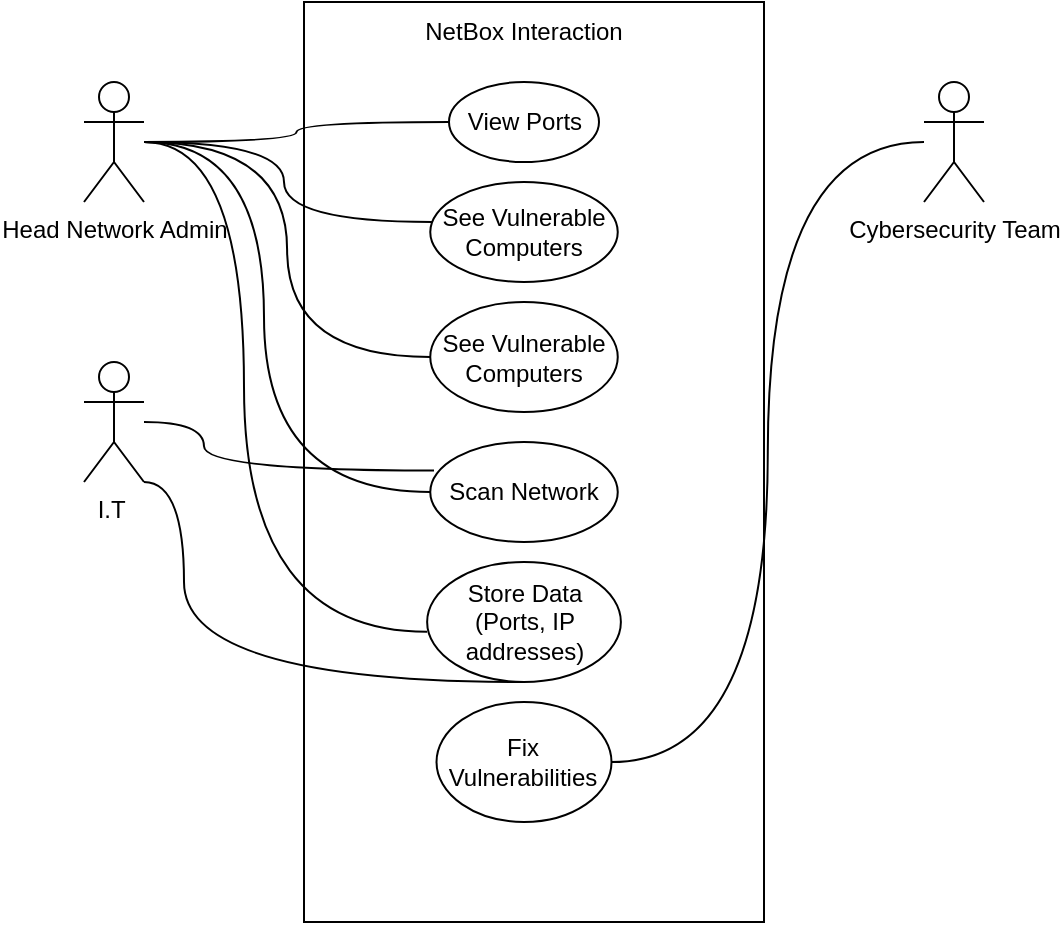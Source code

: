 <mxfile version="16.6.3" type="github">
  <diagram id="mhR2qudS5DFdrRpiVGxn" name="Page-1">
    <mxGraphModel dx="789" dy="432" grid="1" gridSize="10" guides="1" tooltips="1" connect="1" arrows="1" fold="1" page="1" pageScale="1" pageWidth="1200" pageHeight="1600" math="0" shadow="0">
      <root>
        <mxCell id="0" />
        <mxCell id="1" parent="0" />
        <mxCell id="v0xL7fq01jOye4uk8HW2-1" value="Head Network Admin" style="shape=umlActor;verticalLabelPosition=bottom;verticalAlign=top;html=1;outlineConnect=0;" vertex="1" parent="1">
          <mxGeometry x="360" y="240" width="30" height="60" as="geometry" />
        </mxCell>
        <mxCell id="v0xL7fq01jOye4uk8HW2-2" value="I.T&amp;nbsp;" style="shape=umlActor;verticalLabelPosition=bottom;verticalAlign=top;html=1;outlineConnect=0;" vertex="1" parent="1">
          <mxGeometry x="360" y="380" width="30" height="60" as="geometry" />
        </mxCell>
        <mxCell id="v0xL7fq01jOye4uk8HW2-5" value="" style="rounded=0;whiteSpace=wrap;html=1;" vertex="1" parent="1">
          <mxGeometry x="470" y="200" width="230" height="460" as="geometry" />
        </mxCell>
        <mxCell id="v0xL7fq01jOye4uk8HW2-6" value="NetBox Interaction" style="text;html=1;strokeColor=none;fillColor=none;align=center;verticalAlign=middle;whiteSpace=wrap;rounded=0;" vertex="1" parent="1">
          <mxGeometry x="520.01" y="200" width="120" height="30" as="geometry" />
        </mxCell>
        <mxCell id="v0xL7fq01jOye4uk8HW2-7" value="View Ports" style="ellipse;whiteSpace=wrap;html=1;" vertex="1" parent="1">
          <mxGeometry x="542.5" y="240" width="75" height="40" as="geometry" />
        </mxCell>
        <mxCell id="v0xL7fq01jOye4uk8HW2-8" value="See Vulnerable Computers" style="ellipse;whiteSpace=wrap;html=1;" vertex="1" parent="1">
          <mxGeometry x="533.13" y="290" width="93.75" height="50" as="geometry" />
        </mxCell>
        <mxCell id="v0xL7fq01jOye4uk8HW2-9" value="See Vulnerable Computers" style="ellipse;whiteSpace=wrap;html=1;" vertex="1" parent="1">
          <mxGeometry x="533.13" y="350" width="93.75" height="55" as="geometry" />
        </mxCell>
        <mxCell id="v0xL7fq01jOye4uk8HW2-10" value="Scan Network" style="ellipse;whiteSpace=wrap;html=1;" vertex="1" parent="1">
          <mxGeometry x="533.13" y="420" width="93.75" height="50" as="geometry" />
        </mxCell>
        <mxCell id="v0xL7fq01jOye4uk8HW2-11" value="Store Data&lt;br&gt;(Ports, IP addresses)" style="ellipse;whiteSpace=wrap;html=1;" vertex="1" parent="1">
          <mxGeometry x="531.57" y="480" width="96.87" height="60" as="geometry" />
        </mxCell>
        <mxCell id="v0xL7fq01jOye4uk8HW2-12" style="edgeStyle=orthogonalEdgeStyle;orthogonalLoop=1;jettySize=auto;html=1;endArrow=none;endFill=0;curved=1;" edge="1" parent="1" source="v0xL7fq01jOye4uk8HW2-1" target="v0xL7fq01jOye4uk8HW2-7">
          <mxGeometry relative="1" as="geometry" />
        </mxCell>
        <mxCell id="v0xL7fq01jOye4uk8HW2-13" style="edgeStyle=orthogonalEdgeStyle;orthogonalLoop=1;jettySize=auto;html=1;endArrow=none;endFill=0;curved=1;" edge="1" parent="1" source="v0xL7fq01jOye4uk8HW2-1" target="v0xL7fq01jOye4uk8HW2-8">
          <mxGeometry relative="1" as="geometry">
            <Array as="points">
              <mxPoint x="460" y="270" />
              <mxPoint x="460" y="310" />
            </Array>
          </mxGeometry>
        </mxCell>
        <mxCell id="v0xL7fq01jOye4uk8HW2-14" style="edgeStyle=orthogonalEdgeStyle;orthogonalLoop=1;jettySize=auto;html=1;entryX=0;entryY=0.5;entryDx=0;entryDy=0;endArrow=none;endFill=0;curved=1;" edge="1" parent="1" source="v0xL7fq01jOye4uk8HW2-1" target="v0xL7fq01jOye4uk8HW2-9">
          <mxGeometry relative="1" as="geometry" />
        </mxCell>
        <mxCell id="v0xL7fq01jOye4uk8HW2-15" style="edgeStyle=orthogonalEdgeStyle;orthogonalLoop=1;jettySize=auto;html=1;entryX=0;entryY=0.5;entryDx=0;entryDy=0;endArrow=none;endFill=0;curved=1;" edge="1" parent="1" source="v0xL7fq01jOye4uk8HW2-1" target="v0xL7fq01jOye4uk8HW2-10">
          <mxGeometry relative="1" as="geometry">
            <Array as="points">
              <mxPoint x="450" y="270" />
              <mxPoint x="450" y="445" />
            </Array>
          </mxGeometry>
        </mxCell>
        <mxCell id="v0xL7fq01jOye4uk8HW2-16" style="edgeStyle=orthogonalEdgeStyle;orthogonalLoop=1;jettySize=auto;html=1;entryX=0;entryY=0.581;entryDx=0;entryDy=0;entryPerimeter=0;endArrow=none;endFill=0;curved=1;" edge="1" parent="1" source="v0xL7fq01jOye4uk8HW2-1" target="v0xL7fq01jOye4uk8HW2-11">
          <mxGeometry relative="1" as="geometry">
            <Array as="points">
              <mxPoint x="440" y="270" />
              <mxPoint x="440" y="515" />
            </Array>
          </mxGeometry>
        </mxCell>
        <mxCell id="v0xL7fq01jOye4uk8HW2-17" style="edgeStyle=orthogonalEdgeStyle;orthogonalLoop=1;jettySize=auto;html=1;entryX=0.02;entryY=0.286;entryDx=0;entryDy=0;entryPerimeter=0;endArrow=none;endFill=0;curved=1;" edge="1" parent="1" source="v0xL7fq01jOye4uk8HW2-2" target="v0xL7fq01jOye4uk8HW2-10">
          <mxGeometry relative="1" as="geometry">
            <Array as="points">
              <mxPoint x="420" y="410" />
              <mxPoint x="420" y="434" />
            </Array>
          </mxGeometry>
        </mxCell>
        <mxCell id="v0xL7fq01jOye4uk8HW2-18" style="edgeStyle=orthogonalEdgeStyle;orthogonalLoop=1;jettySize=auto;html=1;endArrow=none;endFill=0;entryX=0.5;entryY=1;entryDx=0;entryDy=0;curved=1;exitX=1;exitY=1;exitDx=0;exitDy=0;exitPerimeter=0;" edge="1" parent="1" source="v0xL7fq01jOye4uk8HW2-2" target="v0xL7fq01jOye4uk8HW2-11">
          <mxGeometry relative="1" as="geometry">
            <mxPoint x="440" y="550" as="targetPoint" />
            <Array as="points">
              <mxPoint x="410" y="440" />
              <mxPoint x="410" y="540" />
            </Array>
          </mxGeometry>
        </mxCell>
        <mxCell id="v0xL7fq01jOye4uk8HW2-25" style="edgeStyle=orthogonalEdgeStyle;curved=1;orthogonalLoop=1;jettySize=auto;html=1;entryX=1;entryY=0.5;entryDx=0;entryDy=0;endArrow=none;endFill=0;" edge="1" parent="1" source="v0xL7fq01jOye4uk8HW2-19" target="v0xL7fq01jOye4uk8HW2-22">
          <mxGeometry relative="1" as="geometry" />
        </mxCell>
        <mxCell id="v0xL7fq01jOye4uk8HW2-19" value="Cybersecurity Team" style="shape=umlActor;verticalLabelPosition=bottom;verticalAlign=top;html=1;outlineConnect=0;" vertex="1" parent="1">
          <mxGeometry x="780" y="240" width="30" height="60" as="geometry" />
        </mxCell>
        <mxCell id="v0xL7fq01jOye4uk8HW2-22" value="Fix Vulnerabilities" style="ellipse;whiteSpace=wrap;html=1;" vertex="1" parent="1">
          <mxGeometry x="536.26" y="550" width="87.49" height="60" as="geometry" />
        </mxCell>
      </root>
    </mxGraphModel>
  </diagram>
</mxfile>
